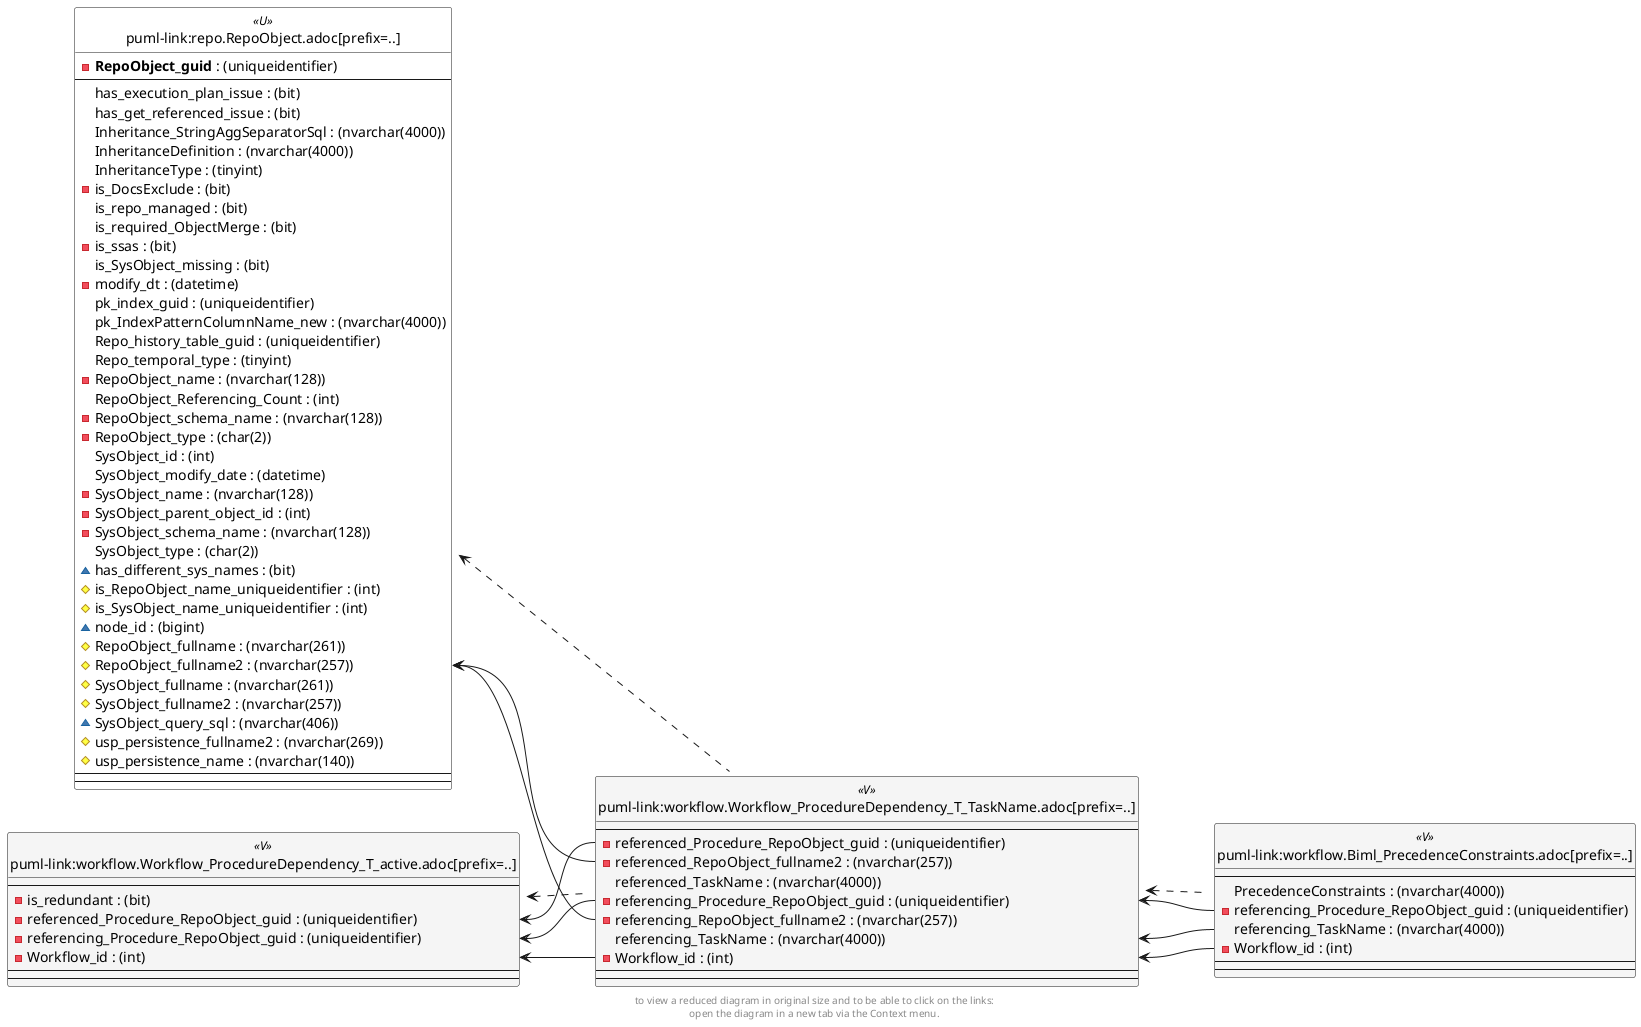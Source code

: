 @startuml
left to right direction
'top to bottom direction
hide circle
'avoide "." issues:
set namespaceSeparator none


skinparam class {
  BackgroundColor White
  BackgroundColor<<FN>> Yellow
  BackgroundColor<<FS>> Yellow
  BackgroundColor<<FT>> LightGray
  BackgroundColor<<IF>> Yellow
  BackgroundColor<<IS>> Yellow
  BackgroundColor<<P>> Aqua
  BackgroundColor<<PC>> Aqua
  BackgroundColor<<SN>> Yellow
  BackgroundColor<<SO>> SlateBlue
  BackgroundColor<<TF>> LightGray
  BackgroundColor<<TR>> Tomato
  BackgroundColor<<U>> White
  BackgroundColor<<V>> WhiteSmoke
  BackgroundColor<<X>> Aqua
}


entity "puml-link:repo.RepoObject.adoc[prefix=..]" as repo.RepoObject << U >> {
  - **RepoObject_guid** : (uniqueidentifier)
  --
  has_execution_plan_issue : (bit)
  has_get_referenced_issue : (bit)
  Inheritance_StringAggSeparatorSql : (nvarchar(4000))
  InheritanceDefinition : (nvarchar(4000))
  InheritanceType : (tinyint)
  - is_DocsExclude : (bit)
  is_repo_managed : (bit)
  is_required_ObjectMerge : (bit)
  - is_ssas : (bit)
  is_SysObject_missing : (bit)
  - modify_dt : (datetime)
  pk_index_guid : (uniqueidentifier)
  pk_IndexPatternColumnName_new : (nvarchar(4000))
  Repo_history_table_guid : (uniqueidentifier)
  Repo_temporal_type : (tinyint)
  - RepoObject_name : (nvarchar(128))
  RepoObject_Referencing_Count : (int)
  - RepoObject_schema_name : (nvarchar(128))
  - RepoObject_type : (char(2))
  SysObject_id : (int)
  SysObject_modify_date : (datetime)
  - SysObject_name : (nvarchar(128))
  - SysObject_parent_object_id : (int)
  - SysObject_schema_name : (nvarchar(128))
  SysObject_type : (char(2))
  ~ has_different_sys_names : (bit)
  # is_RepoObject_name_uniqueidentifier : (int)
  # is_SysObject_name_uniqueidentifier : (int)
  ~ node_id : (bigint)
  # RepoObject_fullname : (nvarchar(261))
  # RepoObject_fullname2 : (nvarchar(257))
  # SysObject_fullname : (nvarchar(261))
  # SysObject_fullname2 : (nvarchar(257))
  ~ SysObject_query_sql : (nvarchar(406))
  # usp_persistence_fullname2 : (nvarchar(269))
  # usp_persistence_name : (nvarchar(140))
  --
  --
}

entity "puml-link:workflow.Biml_PrecedenceConstraints.adoc[prefix=..]" as workflow.Biml_PrecedenceConstraints << V >> {
  --
  PrecedenceConstraints : (nvarchar(4000))
  - referencing_Procedure_RepoObject_guid : (uniqueidentifier)
  referencing_TaskName : (nvarchar(4000))
  - Workflow_id : (int)
  --
  --
}

entity "puml-link:workflow.Workflow_ProcedureDependency_T_active.adoc[prefix=..]" as workflow.Workflow_ProcedureDependency_T_active << V >> {
  --
  - is_redundant : (bit)
  - referenced_Procedure_RepoObject_guid : (uniqueidentifier)
  - referencing_Procedure_RepoObject_guid : (uniqueidentifier)
  - Workflow_id : (int)
  --
  --
}

entity "puml-link:workflow.Workflow_ProcedureDependency_T_TaskName.adoc[prefix=..]" as workflow.Workflow_ProcedureDependency_T_TaskName << V >> {
  --
  - referenced_Procedure_RepoObject_guid : (uniqueidentifier)
  - referenced_RepoObject_fullname2 : (nvarchar(257))
  referenced_TaskName : (nvarchar(4000))
  - referencing_Procedure_RepoObject_guid : (uniqueidentifier)
  - referencing_RepoObject_fullname2 : (nvarchar(257))
  referencing_TaskName : (nvarchar(4000))
  - Workflow_id : (int)
  --
  --
}

repo.RepoObject <.. workflow.Workflow_ProcedureDependency_T_TaskName
workflow.Workflow_ProcedureDependency_T_active <.. workflow.Workflow_ProcedureDependency_T_TaskName
workflow.Workflow_ProcedureDependency_T_TaskName <.. workflow.Biml_PrecedenceConstraints
repo.RepoObject::RepoObject_fullname2 <-- workflow.Workflow_ProcedureDependency_T_TaskName::referenced_RepoObject_fullname2
repo.RepoObject::RepoObject_fullname2 <-- workflow.Workflow_ProcedureDependency_T_TaskName::referencing_RepoObject_fullname2
workflow.Workflow_ProcedureDependency_T_active::referenced_Procedure_RepoObject_guid <-- workflow.Workflow_ProcedureDependency_T_TaskName::referenced_Procedure_RepoObject_guid
workflow.Workflow_ProcedureDependency_T_active::referencing_Procedure_RepoObject_guid <-- workflow.Workflow_ProcedureDependency_T_TaskName::referencing_Procedure_RepoObject_guid
workflow.Workflow_ProcedureDependency_T_active::Workflow_id <-- workflow.Workflow_ProcedureDependency_T_TaskName::Workflow_id
workflow.Workflow_ProcedureDependency_T_TaskName::referencing_Procedure_RepoObject_guid <-- workflow.Biml_PrecedenceConstraints::referencing_Procedure_RepoObject_guid
workflow.Workflow_ProcedureDependency_T_TaskName::referencing_TaskName <-- workflow.Biml_PrecedenceConstraints::referencing_TaskName
workflow.Workflow_ProcedureDependency_T_TaskName::Workflow_id <-- workflow.Biml_PrecedenceConstraints::Workflow_id
footer
to view a reduced diagram in original size and to be able to click on the links:
open the diagram in a new tab via the Context menu.
end footer

@enduml

